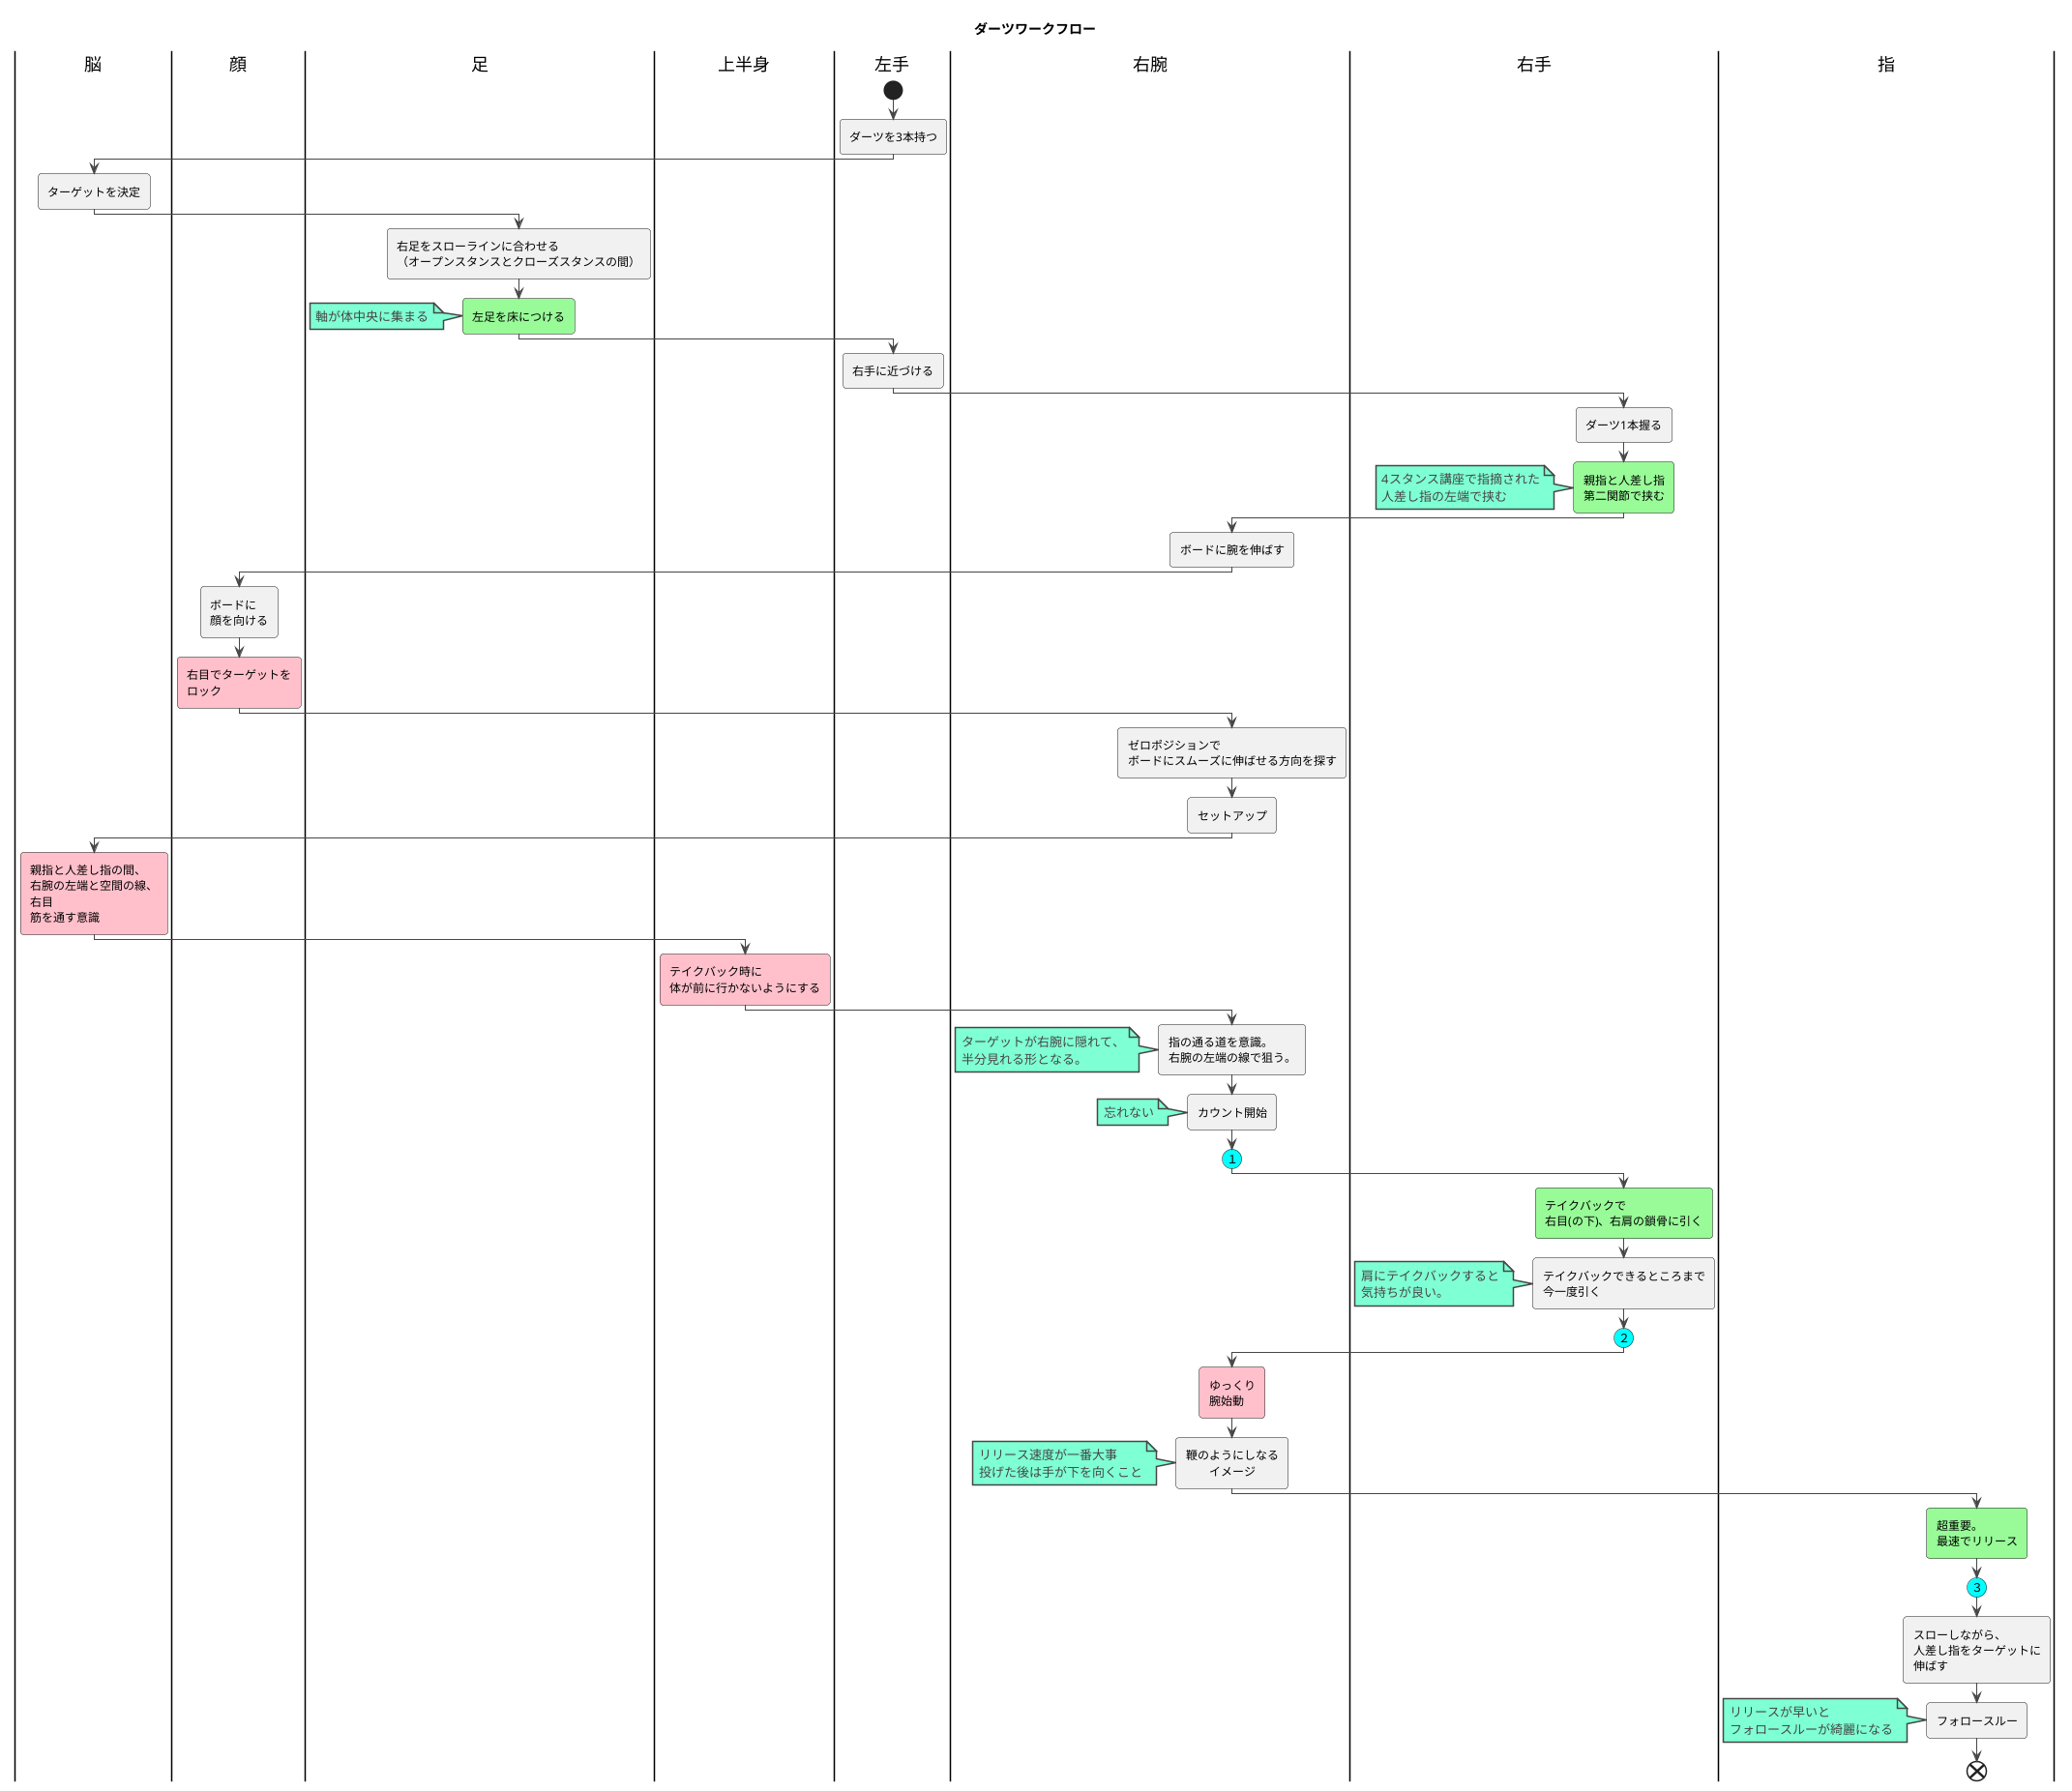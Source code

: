 @startuml
title ダーツワークフロー



!theme vibrant

|脳|
|顔|
|足|
|上半身|
|左手|
|右腕|
|左手|
start
:ダーツを3本持つ;
|脳|
:ターゲットを決定;
|足|
:右足をスローラインに合わせる
（オープンスタンスとクローズスタンスの間）;
#palegreen:左足を床につける;
note
  軸が体中央に集まる
end note
/'
################
##pink:左足を右足よりも
#後ろに下げる;
################
'/

|左手|
:右手に近づける;
|右手|
:ダーツ1本握る;
#palegreen:親指と人差し指
第二関節で挟む;
note
  4スタンス講座で指摘された
  人差し指の左端で挟む
end note

|右腕|
:ボードに腕を伸ばす;

|顔|
:ボードに
顔を向ける;
#pink:右目でターゲットを
ロック;
|右腕|
:ゼロポジションで
ボードにスムーズに伸ばせる方向を探す;
:セットアップ;
|脳|
#pink:親指と人差し指の間、
右腕の左端と空間の線、
右目
筋を通す意識;
|顔|

|上半身|
#pink:テイクバック時に
体が前に行かないようにする;

|右腕|
:指の通る道を意識。
右腕の左端の線で狙う。;
note
ターゲットが右腕に隠れて、
半分見れる形となる。
end note

|右腕|
:カウント開始;

note
    忘れない
end note


#Aqua:(１)

|右手|

#palegreen:テイクバックで
右目(の下)、右肩の鎖骨に引く;

:テイクバックできるところまで
今一度引く;

note
    肩にテイクバックすると
    気持ちが良い。
end note

#Aqua:(２)

/'
#pink:肘固定意識;
note
    固定が甘い
    →飛ばない
end note
#pink:肘の裏側が意識;
note
    指の道が
    肘の左側
end note
'/

|右腕|
#pink:ゆっくり
腕始動;
:鞭のようにしなる
　　イメージ;
note
  リリース速度が一番大事
  投げた後は手が下を向くこと
end note
|指|
#palegreen:超重要。
最速でリリース;

#Aqua:(３)

:スローしながら、
人差し指をターゲットに
伸ばす;
/'
:第二関節で押し込む;
note
  4スタンス講座で指摘された
  第二関節で押し込む
end note
'/

:フォロースルー;
note
  リリースが早いと
  フォロースルーが綺麗になる
end note

end
@enduml
